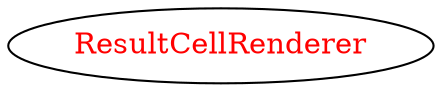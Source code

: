 digraph dependencyGraph {
 concentrate=true;
 ranksep="2.0";
 rankdir="LR"; 
 splines="ortho";
"ResultCellRenderer" [fontcolor="red"];
}